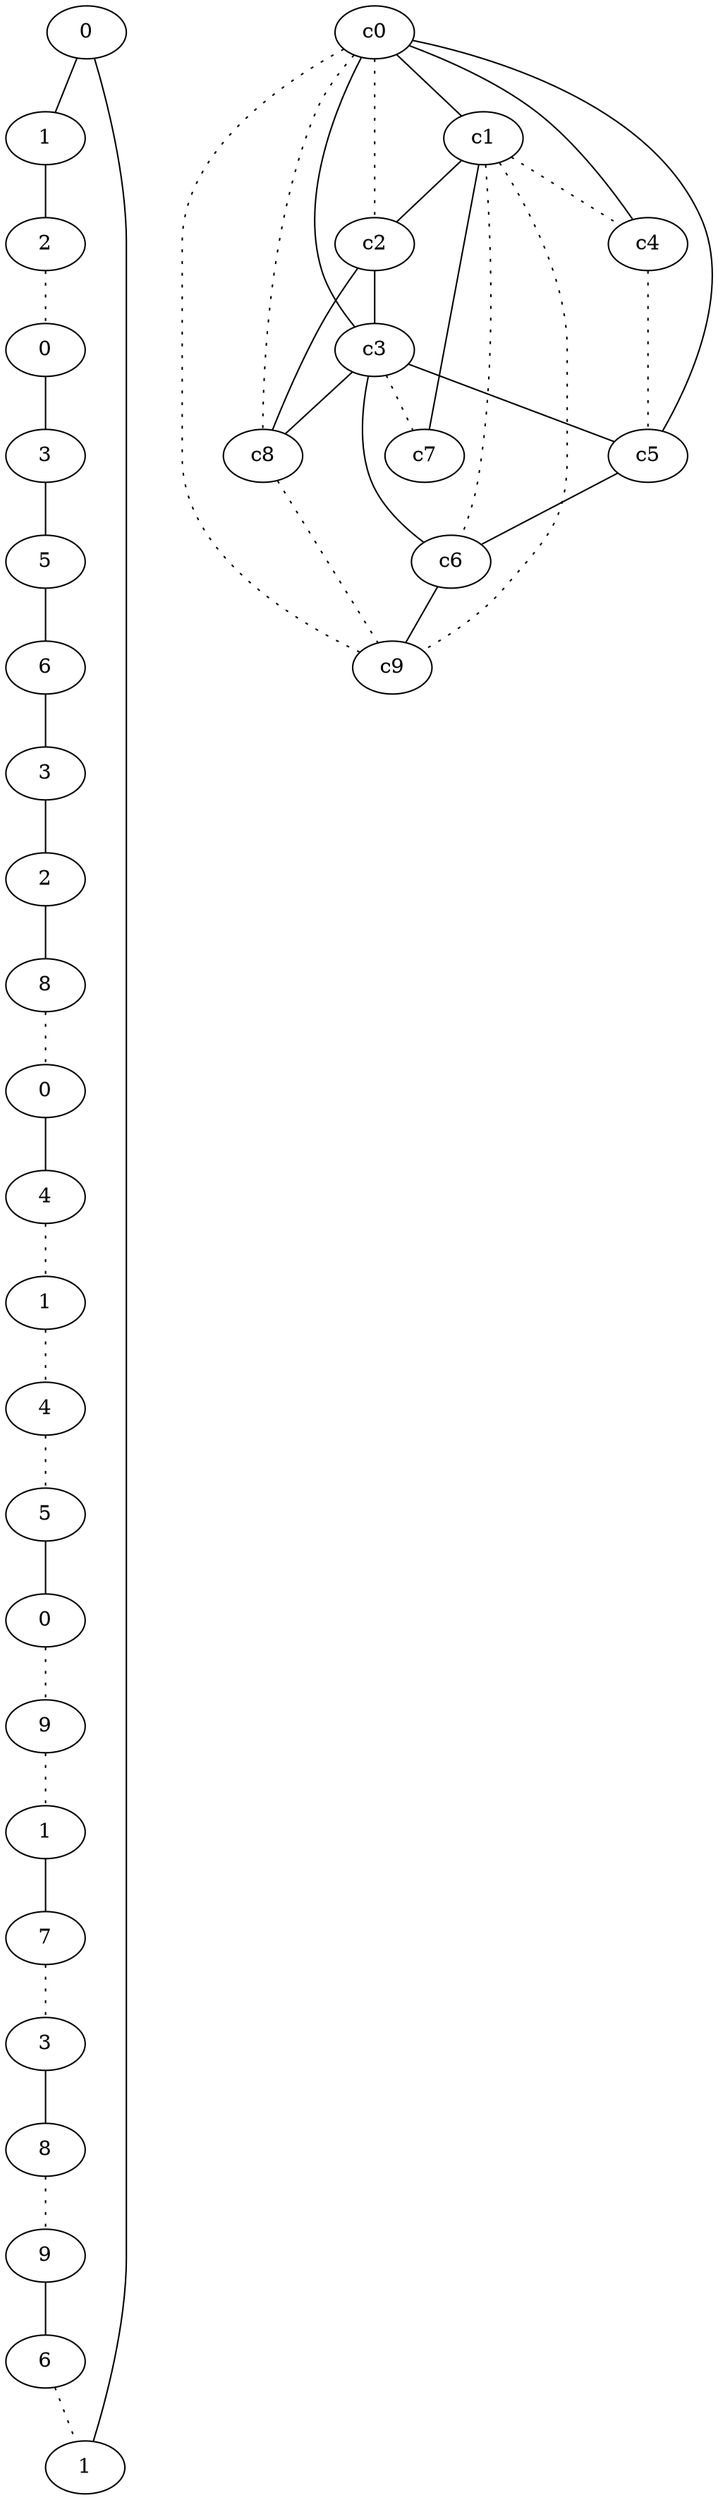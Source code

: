 graph {
a0[label=0];
a1[label=1];
a2[label=2];
a3[label=0];
a4[label=3];
a5[label=5];
a6[label=6];
a7[label=3];
a8[label=2];
a9[label=8];
a10[label=0];
a11[label=4];
a12[label=1];
a13[label=4];
a14[label=5];
a15[label=0];
a16[label=9];
a17[label=1];
a18[label=7];
a19[label=3];
a20[label=8];
a21[label=9];
a22[label=6];
a23[label=1];
a0 -- a1;
a0 -- a23;
a1 -- a2;
a2 -- a3 [style=dotted];
a3 -- a4;
a4 -- a5;
a5 -- a6;
a6 -- a7;
a7 -- a8;
a8 -- a9;
a9 -- a10 [style=dotted];
a10 -- a11;
a11 -- a12 [style=dotted];
a12 -- a13 [style=dotted];
a13 -- a14 [style=dotted];
a14 -- a15;
a15 -- a16 [style=dotted];
a16 -- a17 [style=dotted];
a17 -- a18;
a18 -- a19 [style=dotted];
a19 -- a20;
a20 -- a21 [style=dotted];
a21 -- a22;
a22 -- a23 [style=dotted];
c0 -- c1;
c0 -- c2 [style=dotted];
c0 -- c3;
c0 -- c4;
c0 -- c5;
c0 -- c8 [style=dotted];
c0 -- c9 [style=dotted];
c1 -- c2;
c1 -- c4 [style=dotted];
c1 -- c6 [style=dotted];
c1 -- c7;
c1 -- c9 [style=dotted];
c2 -- c3;
c2 -- c8;
c3 -- c5;
c3 -- c6;
c3 -- c7 [style=dotted];
c3 -- c8;
c4 -- c5 [style=dotted];
c5 -- c6;
c6 -- c9;
c8 -- c9 [style=dotted];
}
